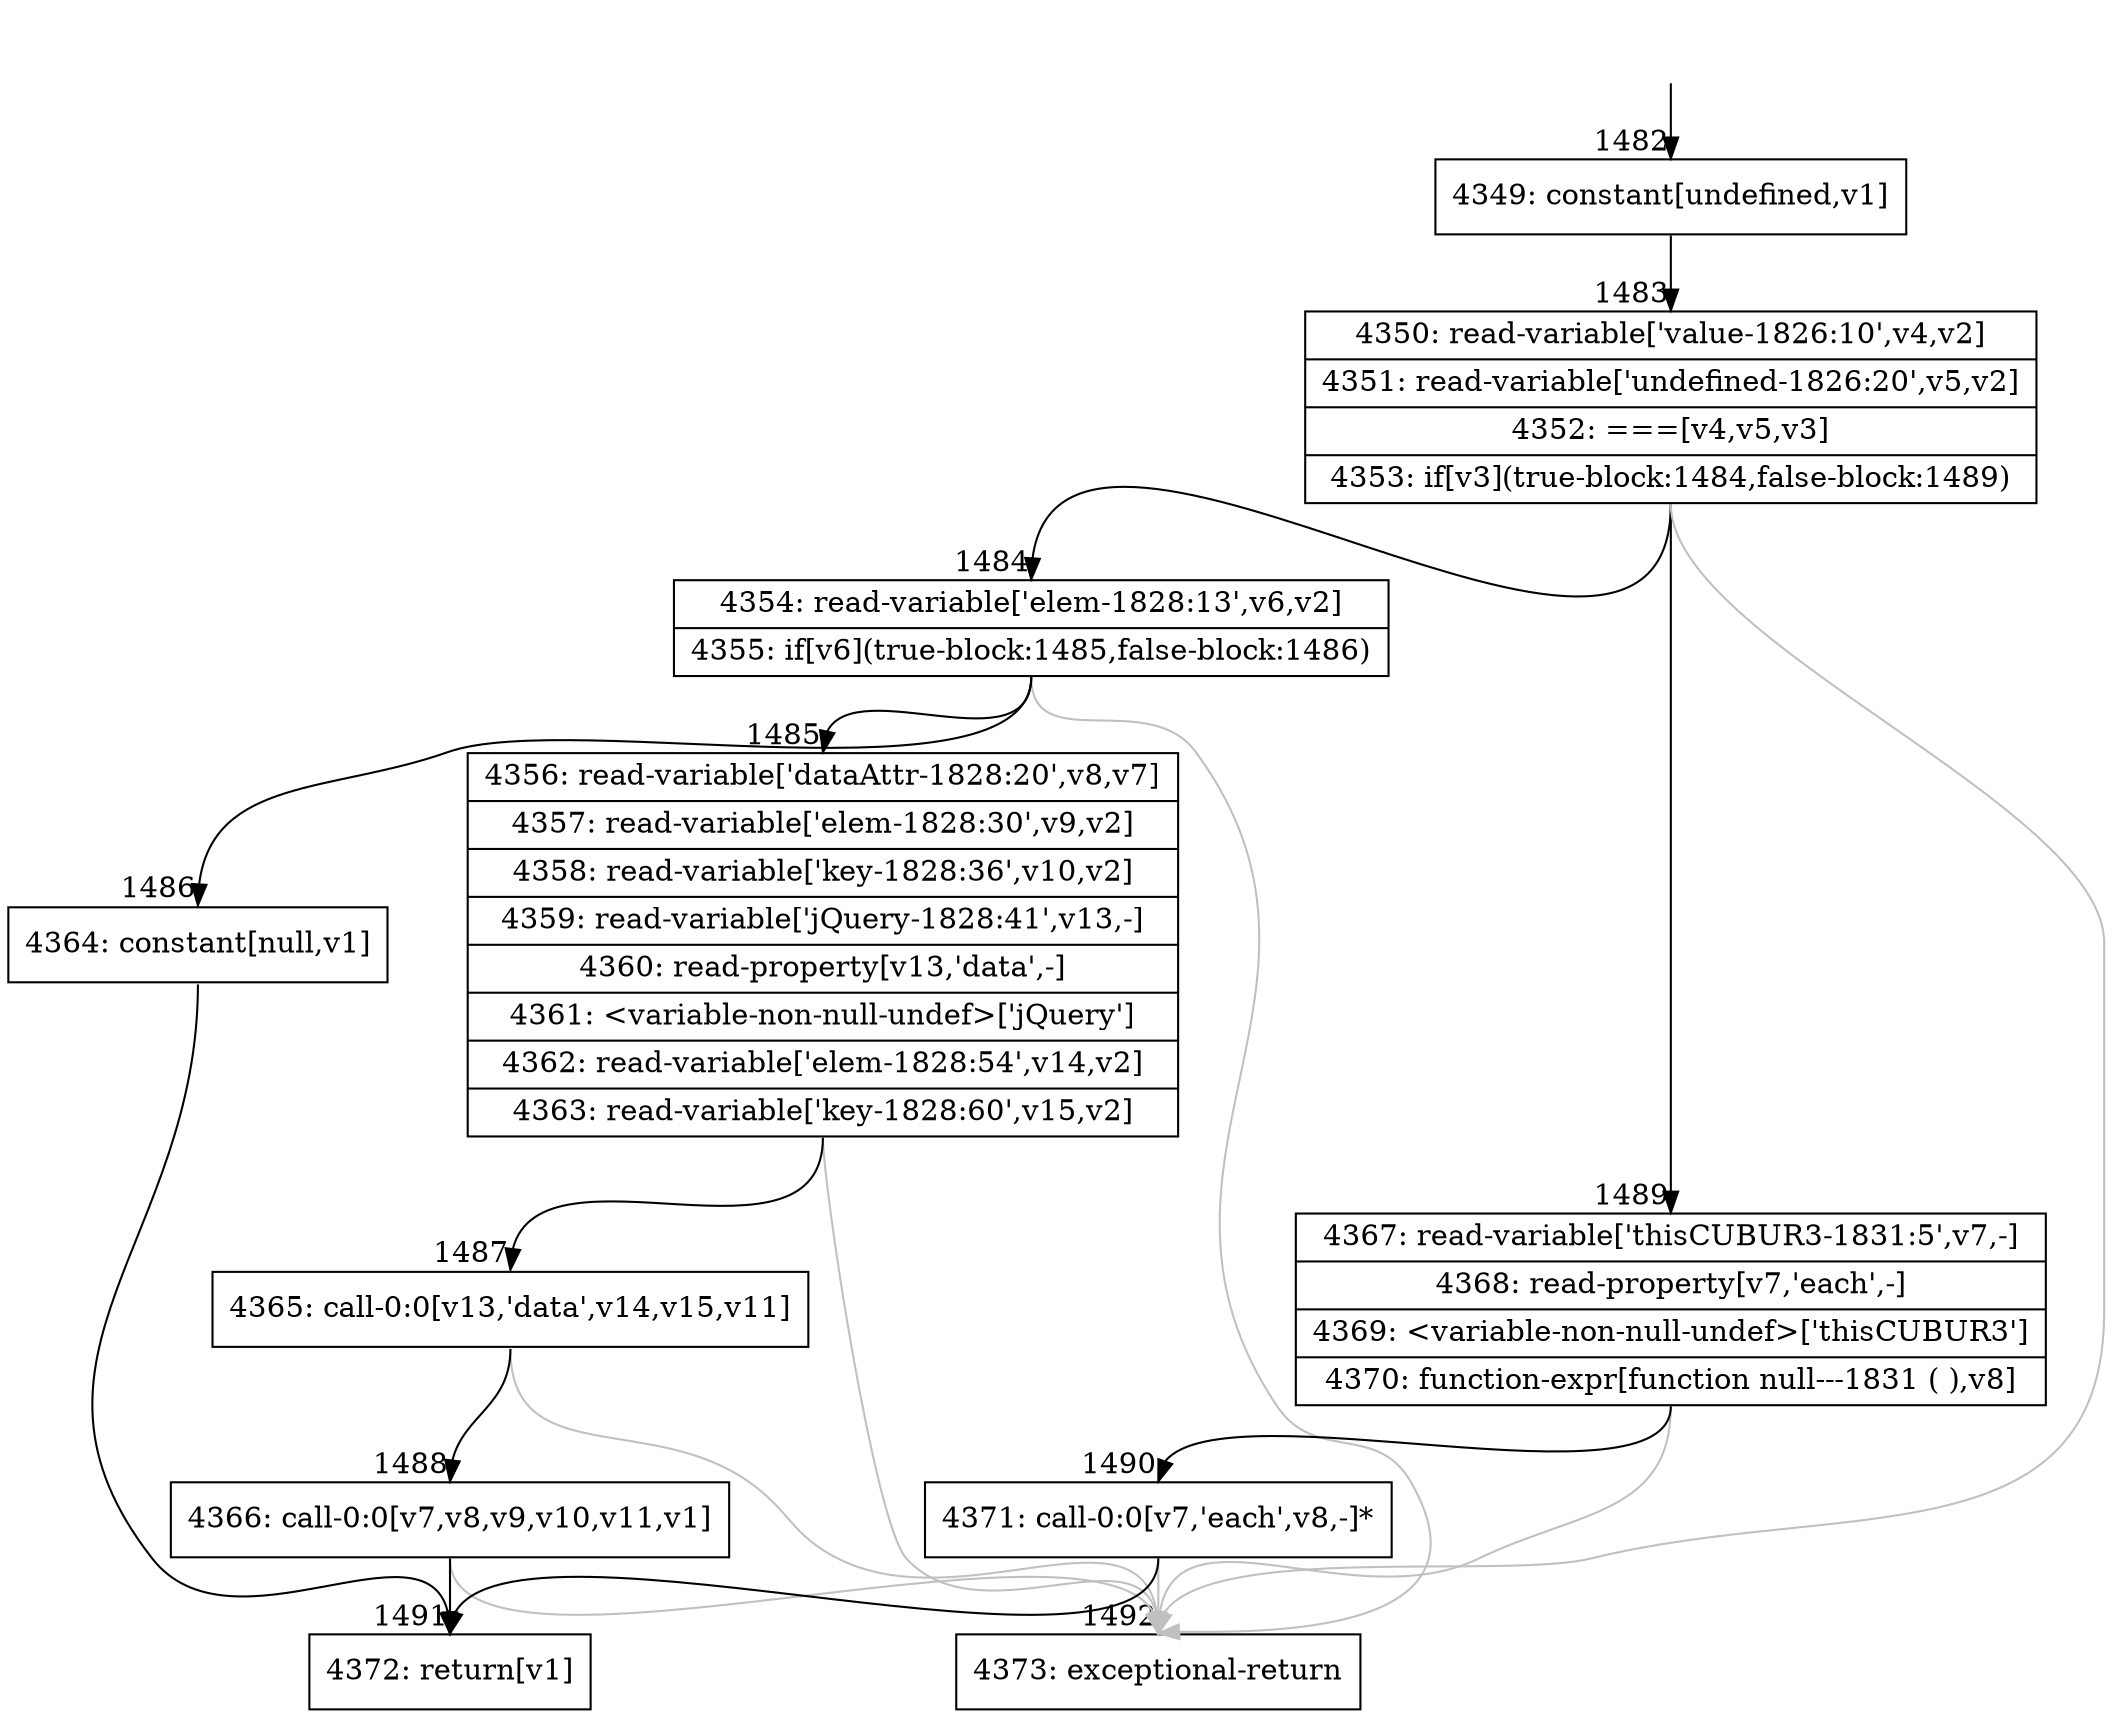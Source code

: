 digraph {
rankdir="TD"
BB_entry102[shape=none,label=""];
BB_entry102 -> BB1482 [tailport=s, headport=n, headlabel="    1482"]
BB1482 [shape=record label="{4349: constant[undefined,v1]}" ] 
BB1482 -> BB1483 [tailport=s, headport=n, headlabel="      1483"]
BB1483 [shape=record label="{4350: read-variable['value-1826:10',v4,v2]|4351: read-variable['undefined-1826:20',v5,v2]|4352: ===[v4,v5,v3]|4353: if[v3](true-block:1484,false-block:1489)}" ] 
BB1483 -> BB1484 [tailport=s, headport=n, headlabel="      1484"]
BB1483 -> BB1489 [tailport=s, headport=n, headlabel="      1489"]
BB1483 -> BB1492 [tailport=s, headport=n, color=gray, headlabel="      1492"]
BB1484 [shape=record label="{4354: read-variable['elem-1828:13',v6,v2]|4355: if[v6](true-block:1485,false-block:1486)}" ] 
BB1484 -> BB1485 [tailport=s, headport=n, headlabel="      1485"]
BB1484 -> BB1486 [tailport=s, headport=n, headlabel="      1486"]
BB1484 -> BB1492 [tailport=s, headport=n, color=gray]
BB1485 [shape=record label="{4356: read-variable['dataAttr-1828:20',v8,v7]|4357: read-variable['elem-1828:30',v9,v2]|4358: read-variable['key-1828:36',v10,v2]|4359: read-variable['jQuery-1828:41',v13,-]|4360: read-property[v13,'data',-]|4361: \<variable-non-null-undef\>['jQuery']|4362: read-variable['elem-1828:54',v14,v2]|4363: read-variable['key-1828:60',v15,v2]}" ] 
BB1485 -> BB1487 [tailport=s, headport=n, headlabel="      1487"]
BB1485 -> BB1492 [tailport=s, headport=n, color=gray]
BB1486 [shape=record label="{4364: constant[null,v1]}" ] 
BB1486 -> BB1491 [tailport=s, headport=n, headlabel="      1491"]
BB1487 [shape=record label="{4365: call-0:0[v13,'data',v14,v15,v11]}" ] 
BB1487 -> BB1488 [tailport=s, headport=n, headlabel="      1488"]
BB1487 -> BB1492 [tailport=s, headport=n, color=gray]
BB1488 [shape=record label="{4366: call-0:0[v7,v8,v9,v10,v11,v1]}" ] 
BB1488 -> BB1491 [tailport=s, headport=n]
BB1488 -> BB1492 [tailport=s, headport=n, color=gray]
BB1489 [shape=record label="{4367: read-variable['thisCUBUR3-1831:5',v7,-]|4368: read-property[v7,'each',-]|4369: \<variable-non-null-undef\>['thisCUBUR3']|4370: function-expr[function null---1831 ( ),v8]}" ] 
BB1489 -> BB1490 [tailport=s, headport=n, headlabel="      1490"]
BB1489 -> BB1492 [tailport=s, headport=n, color=gray]
BB1490 [shape=record label="{4371: call-0:0[v7,'each',v8,-]*}" ] 
BB1490 -> BB1491 [tailport=s, headport=n]
BB1490 -> BB1492 [tailport=s, headport=n, color=gray]
BB1491 [shape=record label="{4372: return[v1]}" ] 
BB1492 [shape=record label="{4373: exceptional-return}" ] 
}
